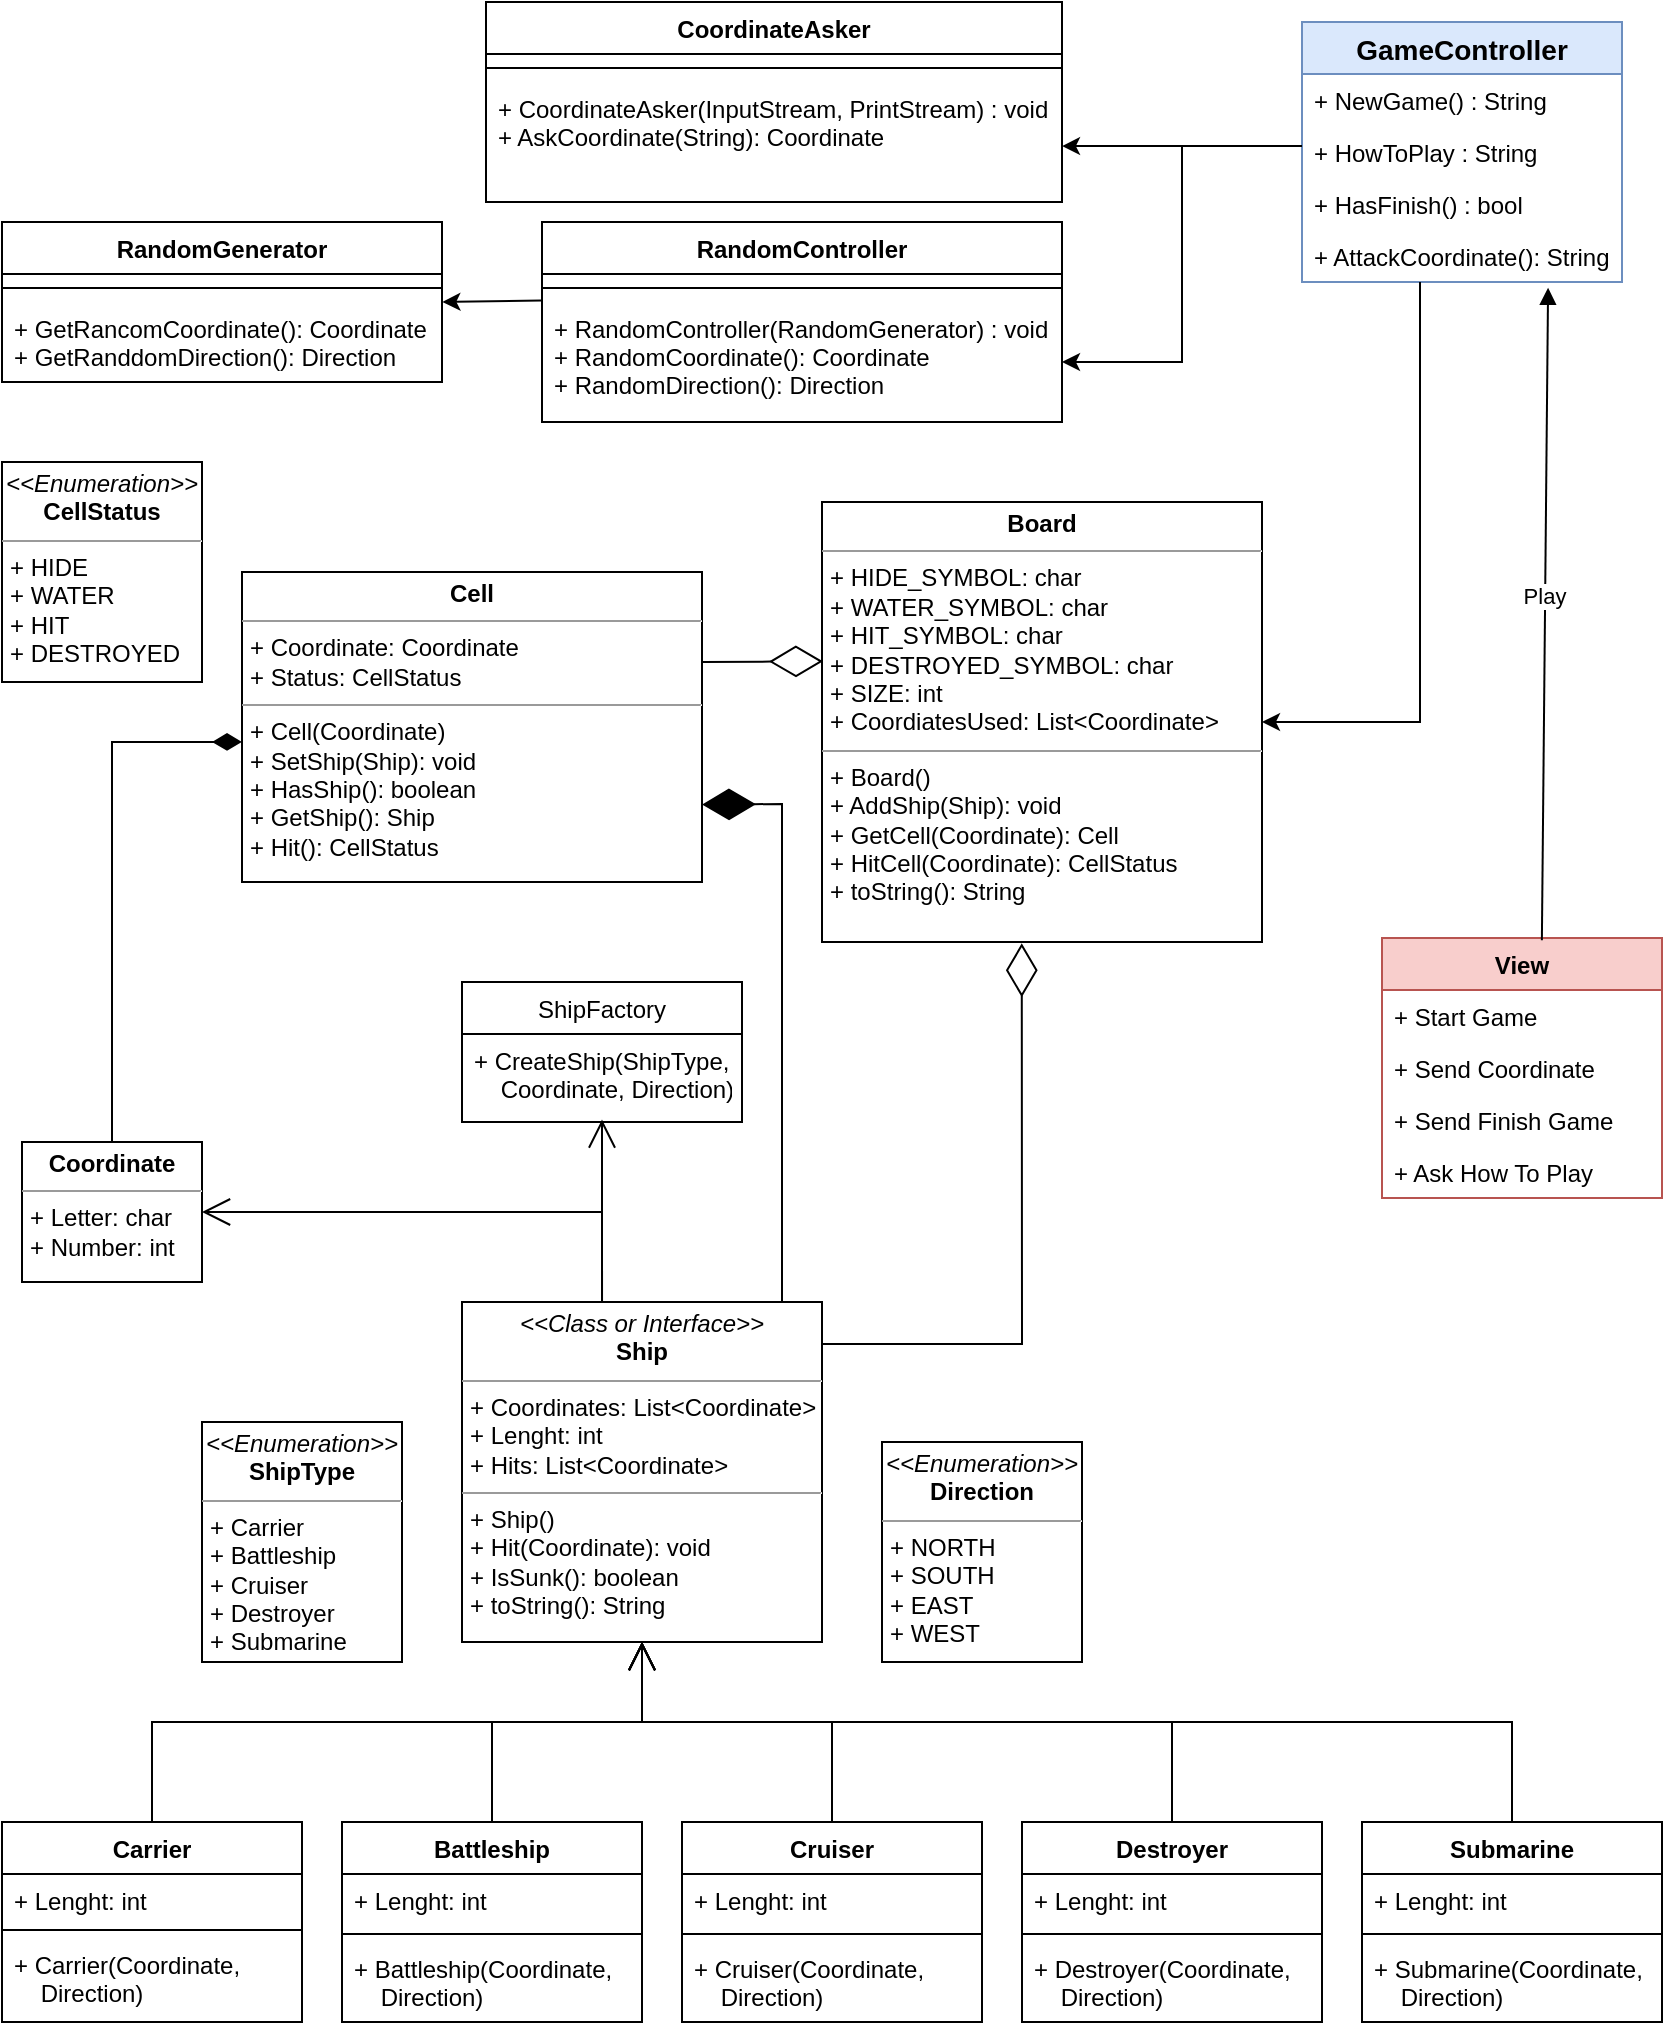 <mxfile version="15.6.0" type="device"><diagram id="DyNz346OUzwwJoP4qObg" name="Page-1"><mxGraphModel dx="1073" dy="1001" grid="1" gridSize="10" guides="1" tooltips="1" connect="1" arrows="1" fold="1" page="1" pageScale="1" pageWidth="850" pageHeight="1100" math="0" shadow="0"><root><mxCell id="0"/><mxCell id="1" parent="0"/><mxCell id="gkkrnf0gw9VYS7cltihZ-3" value="&lt;p style=&quot;margin: 0px ; margin-top: 4px ; text-align: center&quot;&gt;&lt;i&gt;&amp;lt;&amp;lt;Class or Interface&amp;gt;&amp;gt;&lt;/i&gt;&lt;br&gt;&lt;b&gt;Ship&lt;/b&gt;&lt;/p&gt;&lt;hr size=&quot;1&quot;&gt;&lt;p style=&quot;margin: 0px ; margin-left: 4px&quot;&gt;&lt;span&gt;+ Coordinates: List&amp;lt;Coordinate&amp;gt;&lt;/span&gt;&lt;br&gt;&lt;/p&gt;&lt;p style=&quot;margin: 0px ; margin-left: 4px&quot;&gt;+ Lenght: int&lt;/p&gt;&lt;p style=&quot;margin: 0px ; margin-left: 4px&quot;&gt;+ Hits: List&amp;lt;Coordinate&amp;gt;&lt;/p&gt;&lt;hr size=&quot;1&quot;&gt;&lt;p style=&quot;margin: 0px ; margin-left: 4px&quot;&gt;+ Ship()&lt;/p&gt;&lt;p style=&quot;margin: 0px ; margin-left: 4px&quot;&gt;+ Hit(Coordinate): void&lt;br&gt;+ IsSunk(): boolean&lt;/p&gt;&lt;p style=&quot;margin: 0px ; margin-left: 4px&quot;&gt;+ toString(): String&lt;/p&gt;" style="verticalAlign=top;align=left;overflow=fill;fontSize=12;fontFamily=Helvetica;html=1;" parent="1" vertex="1"><mxGeometry x="240" y="680" width="180" height="170" as="geometry"/></mxCell><mxCell id="gkkrnf0gw9VYS7cltihZ-28" value="&lt;p style=&quot;margin: 0px ; margin-top: 4px ; text-align: center&quot;&gt;&lt;i&gt;&amp;lt;&amp;lt;Enumeration&amp;gt;&amp;gt;&lt;/i&gt;&lt;br&gt;&lt;b&gt;ShipType&lt;/b&gt;&lt;/p&gt;&lt;hr size=&quot;1&quot;&gt;&lt;p style=&quot;margin: 0px ; margin-left: 4px&quot;&gt;+ Carrier&lt;/p&gt;&lt;p style=&quot;margin: 0px ; margin-left: 4px&quot;&gt;+ Battleship&lt;/p&gt;&lt;p style=&quot;margin: 0px ; margin-left: 4px&quot;&gt;+ Cruiser&lt;/p&gt;&lt;p style=&quot;margin: 0px ; margin-left: 4px&quot;&gt;+ Destroyer&lt;/p&gt;&lt;p style=&quot;margin: 0px ; margin-left: 4px&quot;&gt;+ Submarine&lt;/p&gt;" style="verticalAlign=top;align=left;overflow=fill;fontSize=12;fontFamily=Helvetica;html=1;" parent="1" vertex="1"><mxGeometry x="110" y="740" width="100" height="120" as="geometry"/></mxCell><mxCell id="gkkrnf0gw9VYS7cltihZ-35" value="&lt;p style=&quot;margin: 0px ; margin-top: 4px ; text-align: center&quot;&gt;&lt;b&gt;Coordinate&lt;/b&gt;&lt;/p&gt;&lt;hr size=&quot;1&quot;&gt;&lt;p style=&quot;margin: 0px ; margin-left: 4px&quot;&gt;+ Letter: char&lt;/p&gt;&lt;p style=&quot;margin: 0px ; margin-left: 4px&quot;&gt;+ Number: int&lt;/p&gt;" style="verticalAlign=top;align=left;overflow=fill;fontSize=12;fontFamily=Helvetica;html=1;" parent="1" vertex="1"><mxGeometry x="20" y="600" width="90" height="70" as="geometry"/></mxCell><mxCell id="gkkrnf0gw9VYS7cltihZ-40" value="Carrier" style="swimlane;fontStyle=1;align=center;verticalAlign=top;childLayout=stackLayout;horizontal=1;startSize=26;horizontalStack=0;resizeParent=1;resizeParentMax=0;resizeLast=0;collapsible=1;marginBottom=0;" parent="1" vertex="1"><mxGeometry x="10" y="940" width="150" height="100" as="geometry"/></mxCell><mxCell id="gkkrnf0gw9VYS7cltihZ-41" value="+ Lenght: int" style="text;strokeColor=none;fillColor=none;align=left;verticalAlign=top;spacingLeft=4;spacingRight=4;overflow=hidden;rotatable=0;points=[[0,0.5],[1,0.5]];portConstraint=eastwest;" parent="gkkrnf0gw9VYS7cltihZ-40" vertex="1"><mxGeometry y="26" width="150" height="24" as="geometry"/></mxCell><mxCell id="gkkrnf0gw9VYS7cltihZ-42" value="" style="line;strokeWidth=1;fillColor=none;align=left;verticalAlign=middle;spacingTop=-1;spacingLeft=3;spacingRight=3;rotatable=0;labelPosition=right;points=[];portConstraint=eastwest;" parent="gkkrnf0gw9VYS7cltihZ-40" vertex="1"><mxGeometry y="50" width="150" height="8" as="geometry"/></mxCell><mxCell id="gkkrnf0gw9VYS7cltihZ-43" value="+ Carrier(Coordinate, &#10;    Direction)" style="text;strokeColor=none;fillColor=none;align=left;verticalAlign=top;spacingLeft=4;spacingRight=4;overflow=hidden;rotatable=0;points=[[0,0.5],[1,0.5]];portConstraint=eastwest;" parent="gkkrnf0gw9VYS7cltihZ-40" vertex="1"><mxGeometry y="58" width="150" height="42" as="geometry"/></mxCell><mxCell id="gkkrnf0gw9VYS7cltihZ-48" value="Battleship" style="swimlane;fontStyle=1;align=center;verticalAlign=top;childLayout=stackLayout;horizontal=1;startSize=26;horizontalStack=0;resizeParent=1;resizeParentMax=0;resizeLast=0;collapsible=1;marginBottom=0;" parent="1" vertex="1"><mxGeometry x="180" y="940" width="150" height="100" as="geometry"/></mxCell><mxCell id="gkkrnf0gw9VYS7cltihZ-49" value="+ Lenght: int" style="text;strokeColor=none;fillColor=none;align=left;verticalAlign=top;spacingLeft=4;spacingRight=4;overflow=hidden;rotatable=0;points=[[0,0.5],[1,0.5]];portConstraint=eastwest;" parent="gkkrnf0gw9VYS7cltihZ-48" vertex="1"><mxGeometry y="26" width="150" height="26" as="geometry"/></mxCell><mxCell id="gkkrnf0gw9VYS7cltihZ-50" value="" style="line;strokeWidth=1;fillColor=none;align=left;verticalAlign=middle;spacingTop=-1;spacingLeft=3;spacingRight=3;rotatable=0;labelPosition=right;points=[];portConstraint=eastwest;" parent="gkkrnf0gw9VYS7cltihZ-48" vertex="1"><mxGeometry y="52" width="150" height="8" as="geometry"/></mxCell><mxCell id="gkkrnf0gw9VYS7cltihZ-51" value="+ Battleship(Coordinate,&#10;    Direction)" style="text;strokeColor=none;fillColor=none;align=left;verticalAlign=top;spacingLeft=4;spacingRight=4;overflow=hidden;rotatable=0;points=[[0,0.5],[1,0.5]];portConstraint=eastwest;" parent="gkkrnf0gw9VYS7cltihZ-48" vertex="1"><mxGeometry y="60" width="150" height="40" as="geometry"/></mxCell><mxCell id="gkkrnf0gw9VYS7cltihZ-52" value="Submarine" style="swimlane;fontStyle=1;align=center;verticalAlign=top;childLayout=stackLayout;horizontal=1;startSize=26;horizontalStack=0;resizeParent=1;resizeParentMax=0;resizeLast=0;collapsible=1;marginBottom=0;" parent="1" vertex="1"><mxGeometry x="690" y="940" width="150" height="100" as="geometry"/></mxCell><mxCell id="gkkrnf0gw9VYS7cltihZ-53" value="+ Lenght: int" style="text;strokeColor=none;fillColor=none;align=left;verticalAlign=top;spacingLeft=4;spacingRight=4;overflow=hidden;rotatable=0;points=[[0,0.5],[1,0.5]];portConstraint=eastwest;" parent="gkkrnf0gw9VYS7cltihZ-52" vertex="1"><mxGeometry y="26" width="150" height="26" as="geometry"/></mxCell><mxCell id="gkkrnf0gw9VYS7cltihZ-54" value="" style="line;strokeWidth=1;fillColor=none;align=left;verticalAlign=middle;spacingTop=-1;spacingLeft=3;spacingRight=3;rotatable=0;labelPosition=right;points=[];portConstraint=eastwest;" parent="gkkrnf0gw9VYS7cltihZ-52" vertex="1"><mxGeometry y="52" width="150" height="8" as="geometry"/></mxCell><mxCell id="gkkrnf0gw9VYS7cltihZ-55" value="+ Submarine(Coordinate,&#10;    Direction)" style="text;strokeColor=none;fillColor=none;align=left;verticalAlign=top;spacingLeft=4;spacingRight=4;overflow=hidden;rotatable=0;points=[[0,0.5],[1,0.5]];portConstraint=eastwest;" parent="gkkrnf0gw9VYS7cltihZ-52" vertex="1"><mxGeometry y="60" width="150" height="40" as="geometry"/></mxCell><mxCell id="gkkrnf0gw9VYS7cltihZ-56" value="Destroyer" style="swimlane;fontStyle=1;align=center;verticalAlign=top;childLayout=stackLayout;horizontal=1;startSize=26;horizontalStack=0;resizeParent=1;resizeParentMax=0;resizeLast=0;collapsible=1;marginBottom=0;" parent="1" vertex="1"><mxGeometry x="520" y="940" width="150" height="100" as="geometry"/></mxCell><mxCell id="gkkrnf0gw9VYS7cltihZ-57" value="+ Lenght: int" style="text;strokeColor=none;fillColor=none;align=left;verticalAlign=top;spacingLeft=4;spacingRight=4;overflow=hidden;rotatable=0;points=[[0,0.5],[1,0.5]];portConstraint=eastwest;" parent="gkkrnf0gw9VYS7cltihZ-56" vertex="1"><mxGeometry y="26" width="150" height="26" as="geometry"/></mxCell><mxCell id="gkkrnf0gw9VYS7cltihZ-58" value="" style="line;strokeWidth=1;fillColor=none;align=left;verticalAlign=middle;spacingTop=-1;spacingLeft=3;spacingRight=3;rotatable=0;labelPosition=right;points=[];portConstraint=eastwest;" parent="gkkrnf0gw9VYS7cltihZ-56" vertex="1"><mxGeometry y="52" width="150" height="8" as="geometry"/></mxCell><mxCell id="gkkrnf0gw9VYS7cltihZ-59" value="+ Destroyer(Coordinate,&#10;    Direction)" style="text;strokeColor=none;fillColor=none;align=left;verticalAlign=top;spacingLeft=4;spacingRight=4;overflow=hidden;rotatable=0;points=[[0,0.5],[1,0.5]];portConstraint=eastwest;" parent="gkkrnf0gw9VYS7cltihZ-56" vertex="1"><mxGeometry y="60" width="150" height="40" as="geometry"/></mxCell><mxCell id="gkkrnf0gw9VYS7cltihZ-60" value="Cruiser" style="swimlane;fontStyle=1;align=center;verticalAlign=top;childLayout=stackLayout;horizontal=1;startSize=26;horizontalStack=0;resizeParent=1;resizeParentMax=0;resizeLast=0;collapsible=1;marginBottom=0;" parent="1" vertex="1"><mxGeometry x="350" y="940" width="150" height="100" as="geometry"/></mxCell><mxCell id="gkkrnf0gw9VYS7cltihZ-61" value="+ Lenght: int" style="text;strokeColor=none;fillColor=none;align=left;verticalAlign=top;spacingLeft=4;spacingRight=4;overflow=hidden;rotatable=0;points=[[0,0.5],[1,0.5]];portConstraint=eastwest;" parent="gkkrnf0gw9VYS7cltihZ-60" vertex="1"><mxGeometry y="26" width="150" height="26" as="geometry"/></mxCell><mxCell id="gkkrnf0gw9VYS7cltihZ-62" value="" style="line;strokeWidth=1;fillColor=none;align=left;verticalAlign=middle;spacingTop=-1;spacingLeft=3;spacingRight=3;rotatable=0;labelPosition=right;points=[];portConstraint=eastwest;" parent="gkkrnf0gw9VYS7cltihZ-60" vertex="1"><mxGeometry y="52" width="150" height="8" as="geometry"/></mxCell><mxCell id="gkkrnf0gw9VYS7cltihZ-63" value="+ Cruiser(Coordinate,&#10;    Direction)" style="text;strokeColor=none;fillColor=none;align=left;verticalAlign=top;spacingLeft=4;spacingRight=4;overflow=hidden;rotatable=0;points=[[0,0.5],[1,0.5]];portConstraint=eastwest;" parent="gkkrnf0gw9VYS7cltihZ-60" vertex="1"><mxGeometry y="60" width="150" height="40" as="geometry"/></mxCell><mxCell id="gkkrnf0gw9VYS7cltihZ-69" value="&lt;p style=&quot;margin: 0px ; margin-top: 4px ; text-align: center&quot;&gt;&lt;b&gt;Board&lt;/b&gt;&lt;/p&gt;&lt;hr size=&quot;1&quot;&gt;&lt;p style=&quot;margin: 0px 0px 0px 4px&quot;&gt;+ HIDE_SYMBOL: char&lt;/p&gt;&lt;p style=&quot;margin: 0px ; margin-left: 4px&quot;&gt;+ WATER_SYMBOL: char&lt;br&gt;&lt;/p&gt;&lt;p style=&quot;margin: 0px ; margin-left: 4px&quot;&gt;&lt;span&gt;+ HIT_SYMBOL: char&lt;/span&gt;&lt;br&gt;&lt;/p&gt;&lt;p style=&quot;margin: 0px ; margin-left: 4px&quot;&gt;+ DESTROYED_SYMBOL: char&lt;br&gt;+ SIZE: int&lt;br&gt;+ CoordiatesUsed: List&amp;lt;Coordinate&amp;gt;&lt;/p&gt;&lt;hr size=&quot;1&quot;&gt;&lt;p style=&quot;margin: 0px ; margin-left: 4px&quot;&gt;+ Board()&lt;/p&gt;&lt;p style=&quot;margin: 0px ; margin-left: 4px&quot;&gt;+ AddShip(Ship): void&lt;/p&gt;&lt;p style=&quot;margin: 0px ; margin-left: 4px&quot;&gt;+ GetCell(Coordinate): Cell&lt;br&gt;&lt;/p&gt;&lt;p style=&quot;margin: 0px ; margin-left: 4px&quot;&gt;+ HitCell(Coordinate): CellStatus&lt;/p&gt;&lt;p style=&quot;margin: 0px ; margin-left: 4px&quot;&gt;+ toString(): String&lt;/p&gt;&lt;p style=&quot;margin: 0px ; margin-left: 4px&quot;&gt;&lt;br&gt;&lt;/p&gt;" style="verticalAlign=top;align=left;overflow=fill;fontSize=12;fontFamily=Helvetica;html=1;" parent="1" vertex="1"><mxGeometry x="420" y="280" width="220" height="220" as="geometry"/></mxCell><mxCell id="gkkrnf0gw9VYS7cltihZ-74" value="&lt;p style=&quot;margin: 0px ; margin-top: 4px ; text-align: center&quot;&gt;&lt;b&gt;Cell&lt;/b&gt;&lt;/p&gt;&lt;hr size=&quot;1&quot;&gt;&lt;p style=&quot;margin: 0px ; margin-left: 4px&quot;&gt;+ Coordinate: Coordinate&lt;/p&gt;&lt;p style=&quot;margin: 0px ; margin-left: 4px&quot;&gt;+ Status: CellStatus&lt;/p&gt;&lt;hr size=&quot;1&quot;&gt;&lt;p style=&quot;margin: 0px ; margin-left: 4px&quot;&gt;+ Cell(Coordinate)&lt;/p&gt;&lt;p style=&quot;margin: 0px ; margin-left: 4px&quot;&gt;+ SetShip(Ship): void&lt;/p&gt;&lt;p style=&quot;margin: 0px ; margin-left: 4px&quot;&gt;+ HasShip(): boolean&lt;/p&gt;&lt;p style=&quot;margin: 0px ; margin-left: 4px&quot;&gt;+ GetShip(): Ship&lt;/p&gt;&lt;p style=&quot;margin: 0px ; margin-left: 4px&quot;&gt;+ Hit(): CellStatus&lt;/p&gt;&lt;p style=&quot;margin: 0px ; margin-left: 4px&quot;&gt;&lt;br&gt;&lt;/p&gt;" style="verticalAlign=top;align=left;overflow=fill;fontSize=12;fontFamily=Helvetica;html=1;" parent="1" vertex="1"><mxGeometry x="130" y="315" width="230" height="155" as="geometry"/></mxCell><mxCell id="gkkrnf0gw9VYS7cltihZ-76" value="" style="endArrow=diamondThin;endFill=0;endSize=24;html=1;rounded=0;entryX=0.002;entryY=0.362;entryDx=0;entryDy=0;entryPerimeter=0;" parent="1" target="gkkrnf0gw9VYS7cltihZ-69" edge="1"><mxGeometry width="160" relative="1" as="geometry"><mxPoint x="360" y="360" as="sourcePoint"/><mxPoint x="460" y="380" as="targetPoint"/></mxGeometry></mxCell><mxCell id="gkkrnf0gw9VYS7cltihZ-77" value="" style="endArrow=diamondThin;endFill=1;endSize=12;html=1;rounded=0;exitX=0.5;exitY=0;exitDx=0;exitDy=0;entryX=0;entryY=0.548;entryDx=0;entryDy=0;entryPerimeter=0;" parent="1" source="gkkrnf0gw9VYS7cltihZ-35" target="gkkrnf0gw9VYS7cltihZ-74" edge="1"><mxGeometry width="160" relative="1" as="geometry"><mxPoint x="63" y="510" as="sourcePoint"/><mxPoint x="130" y="385" as="targetPoint"/><Array as="points"><mxPoint x="65" y="400"/></Array></mxGeometry></mxCell><mxCell id="gkkrnf0gw9VYS7cltihZ-80" value="" style="endArrow=open;endFill=1;endSize=12;html=1;rounded=0;entryX=0.5;entryY=1;entryDx=0;entryDy=0;exitX=0.5;exitY=0;exitDx=0;exitDy=0;" parent="1" source="gkkrnf0gw9VYS7cltihZ-52" target="gkkrnf0gw9VYS7cltihZ-3" edge="1"><mxGeometry width="160" relative="1" as="geometry"><mxPoint x="470" y="910" as="sourcePoint"/><mxPoint x="630" y="910" as="targetPoint"/><Array as="points"><mxPoint x="765" y="890"/><mxPoint x="330" y="890"/></Array></mxGeometry></mxCell><mxCell id="gkkrnf0gw9VYS7cltihZ-81" value="" style="endArrow=open;endFill=1;endSize=12;html=1;rounded=0;entryX=0.5;entryY=1;entryDx=0;entryDy=0;exitX=0.5;exitY=0;exitDx=0;exitDy=0;" parent="1" source="gkkrnf0gw9VYS7cltihZ-40" target="gkkrnf0gw9VYS7cltihZ-3" edge="1"><mxGeometry width="160" relative="1" as="geometry"><mxPoint x="40" y="890" as="sourcePoint"/><mxPoint x="200" y="890" as="targetPoint"/><Array as="points"><mxPoint x="85" y="890"/><mxPoint x="330" y="890"/></Array></mxGeometry></mxCell><mxCell id="gkkrnf0gw9VYS7cltihZ-82" value="" style="endArrow=open;endFill=1;endSize=12;html=1;rounded=0;exitX=0.5;exitY=0;exitDx=0;exitDy=0;entryX=0.5;entryY=1;entryDx=0;entryDy=0;" parent="1" source="gkkrnf0gw9VYS7cltihZ-56" target="gkkrnf0gw9VYS7cltihZ-3" edge="1"><mxGeometry width="160" relative="1" as="geometry"><mxPoint x="590" y="720" as="sourcePoint"/><mxPoint x="330" y="880" as="targetPoint"/><Array as="points"><mxPoint x="595" y="890"/><mxPoint x="330" y="890"/></Array></mxGeometry></mxCell><mxCell id="gkkrnf0gw9VYS7cltihZ-83" value="" style="endArrow=open;endFill=1;endSize=12;html=1;rounded=0;exitX=0.5;exitY=0;exitDx=0;exitDy=0;" parent="1" source="gkkrnf0gw9VYS7cltihZ-48" target="gkkrnf0gw9VYS7cltihZ-3" edge="1"><mxGeometry width="160" relative="1" as="geometry"><mxPoint x="20" y="890" as="sourcePoint"/><mxPoint x="330" y="880" as="targetPoint"/><Array as="points"><mxPoint x="255" y="890"/><mxPoint x="330" y="890"/></Array></mxGeometry></mxCell><mxCell id="gkkrnf0gw9VYS7cltihZ-84" value="" style="endArrow=open;endFill=1;endSize=12;html=1;rounded=0;exitX=0.5;exitY=0;exitDx=0;exitDy=0;entryX=0.5;entryY=1;entryDx=0;entryDy=0;" parent="1" source="gkkrnf0gw9VYS7cltihZ-60" target="gkkrnf0gw9VYS7cltihZ-3" edge="1"><mxGeometry width="160" relative="1" as="geometry"><mxPoint x="600" y="730" as="sourcePoint"/><mxPoint x="330" y="880" as="targetPoint"/><Array as="points"><mxPoint x="425" y="890"/><mxPoint x="330" y="890"/></Array></mxGeometry></mxCell><mxCell id="gkkrnf0gw9VYS7cltihZ-85" value="" style="endArrow=diamondThin;endFill=0;endSize=24;html=1;rounded=0;entryX=0.454;entryY=1.003;entryDx=0;entryDy=0;entryPerimeter=0;" parent="1" target="gkkrnf0gw9VYS7cltihZ-69" edge="1"><mxGeometry width="160" relative="1" as="geometry"><mxPoint x="420" y="701" as="sourcePoint"/><mxPoint x="620" y="550" as="targetPoint"/><Array as="points"><mxPoint x="520" y="701"/></Array></mxGeometry></mxCell><mxCell id="gkkrnf0gw9VYS7cltihZ-88" value="&lt;p style=&quot;margin: 0px ; margin-top: 4px ; text-align: center&quot;&gt;&lt;i&gt;&amp;lt;&amp;lt;Enumeration&amp;gt;&amp;gt;&lt;/i&gt;&lt;br&gt;&lt;b&gt;CellStatus&lt;/b&gt;&lt;/p&gt;&lt;hr size=&quot;1&quot;&gt;&lt;p style=&quot;margin: 0px ; margin-left: 4px&quot;&gt;+ HIDE&lt;/p&gt;&lt;p style=&quot;margin: 0px ; margin-left: 4px&quot;&gt;+ WATER&lt;br&gt;&lt;/p&gt;&lt;p style=&quot;margin: 0px ; margin-left: 4px&quot;&gt;+ HIT&lt;/p&gt;&lt;p style=&quot;margin: 0px ; margin-left: 4px&quot;&gt;+ DESTROYED&lt;/p&gt;" style="verticalAlign=top;align=left;overflow=fill;fontSize=12;fontFamily=Helvetica;html=1;" parent="1" vertex="1"><mxGeometry x="10" y="260" width="100" height="110" as="geometry"/></mxCell><mxCell id="8kWbTMVLp5XzJged64CG-1" value="&lt;p style=&quot;margin: 0px ; margin-top: 4px ; text-align: center&quot;&gt;&lt;i&gt;&amp;lt;&amp;lt;Enumeration&amp;gt;&amp;gt;&lt;/i&gt;&lt;br&gt;&lt;b&gt;Direction&lt;/b&gt;&lt;/p&gt;&lt;hr size=&quot;1&quot;&gt;&lt;p style=&quot;margin: 0px ; margin-left: 4px&quot;&gt;+ NORTH&lt;br&gt;&lt;/p&gt;&lt;p style=&quot;margin: 0px ; margin-left: 4px&quot;&gt;+ SOUTH&lt;/p&gt;&lt;p style=&quot;margin: 0px ; margin-left: 4px&quot;&gt;+ EAST&lt;/p&gt;&lt;p style=&quot;margin: 0px ; margin-left: 4px&quot;&gt;+ WEST&lt;/p&gt;" style="verticalAlign=top;align=left;overflow=fill;fontSize=12;fontFamily=Helvetica;html=1;" parent="1" vertex="1"><mxGeometry x="450" y="750" width="100" height="110" as="geometry"/></mxCell><mxCell id="8kWbTMVLp5XzJged64CG-2" value="ShipFactory" style="swimlane;fontStyle=0;childLayout=stackLayout;horizontal=1;startSize=26;fillColor=none;horizontalStack=0;resizeParent=1;resizeParentMax=0;resizeLast=0;collapsible=1;marginBottom=0;" parent="1" vertex="1"><mxGeometry x="240" y="520" width="140" height="70" as="geometry"/></mxCell><mxCell id="8kWbTMVLp5XzJged64CG-3" value="+ CreateShip(ShipType, &#10;    Coordinate, Direction)&#10;" style="text;strokeColor=none;fillColor=none;align=left;verticalAlign=top;spacingLeft=4;spacingRight=4;overflow=hidden;rotatable=0;points=[[0,0.5],[1,0.5]];portConstraint=eastwest;" parent="8kWbTMVLp5XzJged64CG-2" vertex="1"><mxGeometry y="26" width="140" height="44" as="geometry"/></mxCell><mxCell id="8kWbTMVLp5XzJged64CG-7" value="" style="endArrow=open;endFill=1;endSize=12;html=1;rounded=0;exitX=0.389;exitY=0;exitDx=0;exitDy=0;entryX=0.5;entryY=0.971;entryDx=0;entryDy=0;entryPerimeter=0;exitPerimeter=0;" parent="1" source="gkkrnf0gw9VYS7cltihZ-3" target="8kWbTMVLp5XzJged64CG-3" edge="1"><mxGeometry width="160" relative="1" as="geometry"><mxPoint x="310" y="680" as="sourcePoint"/><mxPoint x="320" y="590" as="targetPoint"/></mxGeometry></mxCell><mxCell id="i8BHZVt4_DStoCCrhuMH-2" value="" style="endArrow=open;endFill=1;endSize=12;html=1;rounded=0;entryX=1;entryY=0.5;entryDx=0;entryDy=0;" parent="1" target="gkkrnf0gw9VYS7cltihZ-35" edge="1"><mxGeometry width="160" relative="1" as="geometry"><mxPoint x="310" y="680" as="sourcePoint"/><mxPoint x="320" y="612" as="targetPoint"/><Array as="points"><mxPoint x="310" y="635"/></Array></mxGeometry></mxCell><mxCell id="QBAc33QWohk54DjoNbA6-1" value="" style="endArrow=diamondThin;endFill=1;endSize=24;html=1;rounded=0;entryX=1;entryY=0.75;entryDx=0;entryDy=0;" parent="1" target="gkkrnf0gw9VYS7cltihZ-74" edge="1"><mxGeometry width="160" relative="1" as="geometry"><mxPoint x="400" y="680" as="sourcePoint"/><mxPoint x="360" y="480" as="targetPoint"/><Array as="points"><mxPoint x="400" y="431"/></Array></mxGeometry></mxCell><mxCell id="7pKKUQJOXSYiKVj7ACZL-17" value="" style="edgeStyle=orthogonalEdgeStyle;rounded=0;orthogonalLoop=1;jettySize=auto;html=1;exitX=-0.001;exitY=-0.012;exitDx=0;exitDy=0;exitPerimeter=0;entryX=1.001;entryY=0.001;entryDx=0;entryDy=0;entryPerimeter=0;" parent="1" source="7pKKUQJOXSYiKVj7ACZL-4" target="7pKKUQJOXSYiKVj7ACZL-9" edge="1"><mxGeometry relative="1" as="geometry"><mxPoint x="231" y="180" as="targetPoint"/><Array as="points"><mxPoint x="230" y="180"/></Array></mxGeometry></mxCell><mxCell id="7pKKUQJOXSYiKVj7ACZL-1" value="RandomController" style="swimlane;fontStyle=1;align=center;verticalAlign=top;childLayout=stackLayout;horizontal=1;startSize=26;horizontalStack=0;resizeParent=1;resizeParentMax=0;resizeLast=0;collapsible=1;marginBottom=0;" parent="1" vertex="1"><mxGeometry x="280" y="140" width="260" height="100" as="geometry"/></mxCell><mxCell id="7pKKUQJOXSYiKVj7ACZL-3" value="" style="line;strokeWidth=1;fillColor=none;align=left;verticalAlign=middle;spacingTop=-1;spacingLeft=3;spacingRight=3;rotatable=0;labelPosition=right;points=[];portConstraint=eastwest;" parent="7pKKUQJOXSYiKVj7ACZL-1" vertex="1"><mxGeometry y="26" width="260" height="14" as="geometry"/></mxCell><mxCell id="7pKKUQJOXSYiKVj7ACZL-4" value="+ RandomController(RandomGenerator) : void&#10;+ RandomCoordinate(): Coordinate&#10;+ RandomDirection(): Direction&#10;" style="text;strokeColor=none;fillColor=none;align=left;verticalAlign=top;spacingLeft=4;spacingRight=4;overflow=hidden;rotatable=0;points=[[0,0.5],[1,0.5]];portConstraint=eastwest;" parent="7pKKUQJOXSYiKVj7ACZL-1" vertex="1"><mxGeometry y="40" width="260" height="60" as="geometry"/></mxCell><mxCell id="7pKKUQJOXSYiKVj7ACZL-6" value="RandomGenerator" style="swimlane;fontStyle=1;align=center;verticalAlign=top;childLayout=stackLayout;horizontal=1;startSize=26;horizontalStack=0;resizeParent=1;resizeParentMax=0;resizeLast=0;collapsible=1;marginBottom=0;" parent="1" vertex="1"><mxGeometry x="10" y="140" width="220" height="80" as="geometry"/></mxCell><mxCell id="7pKKUQJOXSYiKVj7ACZL-8" value="" style="line;strokeWidth=1;fillColor=none;align=left;verticalAlign=middle;spacingTop=-1;spacingLeft=3;spacingRight=3;rotatable=0;labelPosition=right;points=[];portConstraint=eastwest;" parent="7pKKUQJOXSYiKVj7ACZL-6" vertex="1"><mxGeometry y="26" width="220" height="14" as="geometry"/></mxCell><mxCell id="7pKKUQJOXSYiKVj7ACZL-9" value="+ GetRancomCoordinate(): Coordinate&#10;+ GetRanddomDirection(): Direction" style="text;strokeColor=none;fillColor=none;align=left;verticalAlign=top;spacingLeft=4;spacingRight=4;overflow=hidden;rotatable=0;points=[[0,0.5],[1,0.5]];portConstraint=eastwest;" parent="7pKKUQJOXSYiKVj7ACZL-6" vertex="1"><mxGeometry y="40" width="220" height="40" as="geometry"/></mxCell><mxCell id="y2yl5HW91QGP7yYkKH91-5" value="GameController" style="swimlane;fontStyle=1;childLayout=stackLayout;horizontal=1;startSize=26;fillColor=#dae8fc;horizontalStack=0;resizeParent=1;resizeParentMax=0;resizeLast=0;collapsible=1;marginBottom=0;strokeColor=#6c8ebf;fontSize=14;" parent="1" vertex="1"><mxGeometry x="660" y="40" width="160" height="130" as="geometry"/></mxCell><mxCell id="qLgcFAFj1o6V14pBdaJ0-1" value="+ NewGame() : String&#10;" style="text;strokeColor=none;fillColor=none;align=left;verticalAlign=top;spacingLeft=4;spacingRight=4;overflow=hidden;rotatable=0;points=[[0,0.5],[1,0.5]];portConstraint=eastwest;" vertex="1" parent="y2yl5HW91QGP7yYkKH91-5"><mxGeometry y="26" width="160" height="26" as="geometry"/></mxCell><mxCell id="y2yl5HW91QGP7yYkKH91-6" value="+ HowToPlay : String" style="text;strokeColor=none;fillColor=none;align=left;verticalAlign=top;spacingLeft=4;spacingRight=4;overflow=hidden;rotatable=0;points=[[0,0.5],[1,0.5]];portConstraint=eastwest;" parent="y2yl5HW91QGP7yYkKH91-5" vertex="1"><mxGeometry y="52" width="160" height="26" as="geometry"/></mxCell><mxCell id="y2yl5HW91QGP7yYkKH91-7" value="+ HasFinish() : bool" style="text;strokeColor=none;fillColor=none;align=left;verticalAlign=top;spacingLeft=4;spacingRight=4;overflow=hidden;rotatable=0;points=[[0,0.5],[1,0.5]];portConstraint=eastwest;" parent="y2yl5HW91QGP7yYkKH91-5" vertex="1"><mxGeometry y="78" width="160" height="26" as="geometry"/></mxCell><mxCell id="y2yl5HW91QGP7yYkKH91-8" value="+ AttackCoordinate(): String" style="text;strokeColor=none;fillColor=none;align=left;verticalAlign=top;spacingLeft=4;spacingRight=4;overflow=hidden;rotatable=0;points=[[0,0.5],[1,0.5]];portConstraint=eastwest;" parent="y2yl5HW91QGP7yYkKH91-5" vertex="1"><mxGeometry y="104" width="160" height="26" as="geometry"/></mxCell><mxCell id="y2yl5HW91QGP7yYkKH91-15" value="CoordinateAsker" style="swimlane;fontStyle=1;align=center;verticalAlign=top;childLayout=stackLayout;horizontal=1;startSize=26;horizontalStack=0;resizeParent=1;resizeParentMax=0;resizeLast=0;collapsible=1;marginBottom=0;" parent="1" vertex="1"><mxGeometry x="252" y="30" width="288" height="100" as="geometry"/></mxCell><mxCell id="y2yl5HW91QGP7yYkKH91-16" value="" style="line;strokeWidth=1;fillColor=none;align=left;verticalAlign=middle;spacingTop=-1;spacingLeft=3;spacingRight=3;rotatable=0;labelPosition=right;points=[];portConstraint=eastwest;" parent="y2yl5HW91QGP7yYkKH91-15" vertex="1"><mxGeometry y="26" width="288" height="14" as="geometry"/></mxCell><mxCell id="y2yl5HW91QGP7yYkKH91-17" value="+ CoordinateAsker(InputStream, PrintStream) : void&#10;+ AskCoordinate(String): Coordinate&#10;" style="text;strokeColor=none;fillColor=none;align=left;verticalAlign=top;spacingLeft=4;spacingRight=4;overflow=hidden;rotatable=0;points=[[0,0.5],[1,0.5]];portConstraint=eastwest;" parent="y2yl5HW91QGP7yYkKH91-15" vertex="1"><mxGeometry y="40" width="288" height="60" as="geometry"/></mxCell><mxCell id="y2yl5HW91QGP7yYkKH91-26" value="" style="endArrow=classic;html=1;rounded=0;entryX=1;entryY=0.5;entryDx=0;entryDy=0;" parent="1" target="7pKKUQJOXSYiKVj7ACZL-4" edge="1"><mxGeometry width="50" height="50" relative="1" as="geometry"><mxPoint x="660" y="102" as="sourcePoint"/><mxPoint x="531" y="111" as="targetPoint"/><Array as="points"><mxPoint x="600" y="102"/><mxPoint x="600" y="210"/></Array></mxGeometry></mxCell><mxCell id="y2yl5HW91QGP7yYkKH91-28" value="" style="endArrow=classic;html=1;rounded=0;entryX=1;entryY=0.5;entryDx=0;entryDy=0;" parent="1" target="gkkrnf0gw9VYS7cltihZ-69" edge="1"><mxGeometry width="50" height="50" relative="1" as="geometry"><mxPoint x="719" y="170" as="sourcePoint"/><mxPoint x="450" y="310" as="targetPoint"/><Array as="points"><mxPoint x="719" y="390"/></Array></mxGeometry></mxCell><mxCell id="y2yl5HW91QGP7yYkKH91-29" value="" style="endArrow=classic;html=1;rounded=0;entryX=1;entryY=0.534;entryDx=0;entryDy=0;entryPerimeter=0;" parent="1" target="y2yl5HW91QGP7yYkKH91-17" edge="1"><mxGeometry width="50" height="50" relative="1" as="geometry"><mxPoint x="660" y="102" as="sourcePoint"/><mxPoint x="600" y="90" as="targetPoint"/></mxGeometry></mxCell><mxCell id="qLgcFAFj1o6V14pBdaJ0-3" value="View" style="swimlane;fontStyle=1;childLayout=stackLayout;horizontal=1;startSize=26;fillColor=#f8cecc;horizontalStack=0;resizeParent=1;resizeParentMax=0;resizeLast=0;collapsible=1;marginBottom=0;strokeColor=#b85450;" vertex="1" parent="1"><mxGeometry x="700" y="498" width="140" height="130" as="geometry"/></mxCell><mxCell id="qLgcFAFj1o6V14pBdaJ0-4" value="+ Start Game" style="text;strokeColor=none;fillColor=none;align=left;verticalAlign=top;spacingLeft=4;spacingRight=4;overflow=hidden;rotatable=0;points=[[0,0.5],[1,0.5]];portConstraint=eastwest;" vertex="1" parent="qLgcFAFj1o6V14pBdaJ0-3"><mxGeometry y="26" width="140" height="26" as="geometry"/></mxCell><mxCell id="qLgcFAFj1o6V14pBdaJ0-9" value="+ Send Coordinate" style="text;strokeColor=none;fillColor=none;align=left;verticalAlign=top;spacingLeft=4;spacingRight=4;overflow=hidden;rotatable=0;points=[[0,0.5],[1,0.5]];portConstraint=eastwest;" vertex="1" parent="qLgcFAFj1o6V14pBdaJ0-3"><mxGeometry y="52" width="140" height="26" as="geometry"/></mxCell><mxCell id="qLgcFAFj1o6V14pBdaJ0-11" value="+ Send Finish Game" style="text;strokeColor=none;fillColor=none;align=left;verticalAlign=top;spacingLeft=4;spacingRight=4;overflow=hidden;rotatable=0;points=[[0,0.5],[1,0.5]];portConstraint=eastwest;" vertex="1" parent="qLgcFAFj1o6V14pBdaJ0-3"><mxGeometry y="78" width="140" height="26" as="geometry"/></mxCell><mxCell id="qLgcFAFj1o6V14pBdaJ0-10" value="+ Ask How To Play" style="text;strokeColor=none;fillColor=none;align=left;verticalAlign=top;spacingLeft=4;spacingRight=4;overflow=hidden;rotatable=0;points=[[0,0.5],[1,0.5]];portConstraint=eastwest;" vertex="1" parent="qLgcFAFj1o6V14pBdaJ0-3"><mxGeometry y="104" width="140" height="26" as="geometry"/></mxCell><mxCell id="qLgcFAFj1o6V14pBdaJ0-7" value="Play" style="html=1;verticalAlign=bottom;endArrow=block;rounded=0;entryX=0.769;entryY=1.111;entryDx=0;entryDy=0;entryPerimeter=0;exitX=0.571;exitY=0.009;exitDx=0;exitDy=0;exitPerimeter=0;" edge="1" parent="1" source="qLgcFAFj1o6V14pBdaJ0-3" target="y2yl5HW91QGP7yYkKH91-8"><mxGeometry width="80" relative="1" as="geometry"><mxPoint x="400" y="310" as="sourcePoint"/><mxPoint x="781.94" y="195.688" as="targetPoint"/></mxGeometry></mxCell></root></mxGraphModel></diagram></mxfile>